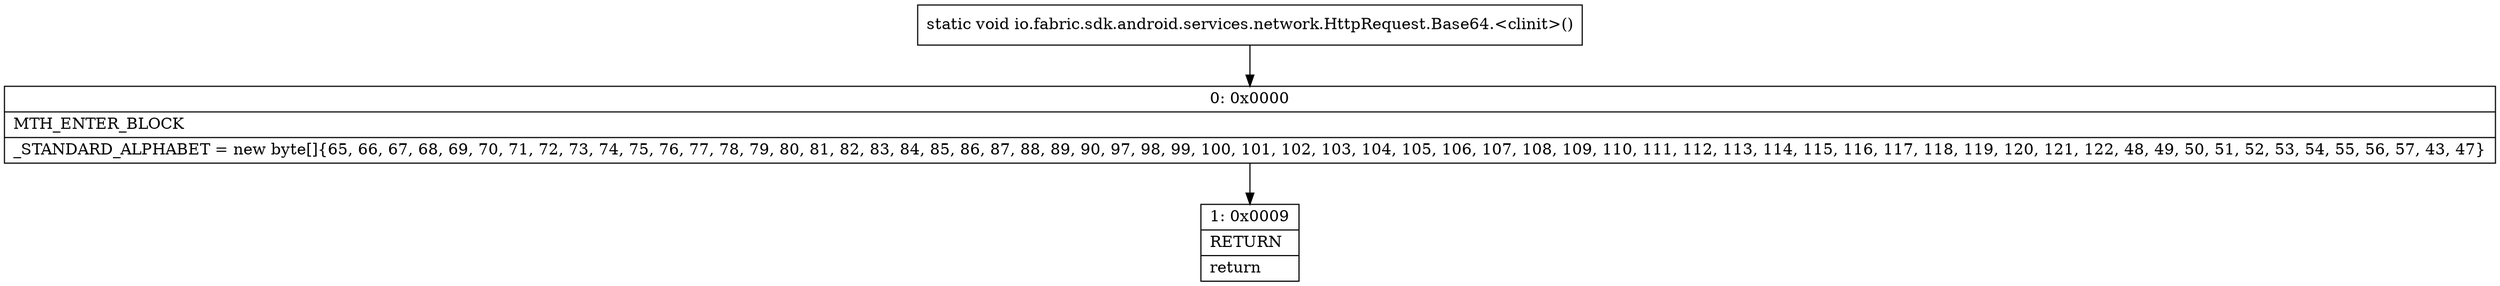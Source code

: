 digraph "CFG forio.fabric.sdk.android.services.network.HttpRequest.Base64.\<clinit\>()V" {
Node_0 [shape=record,label="{0\:\ 0x0000|MTH_ENTER_BLOCK\l|_STANDARD_ALPHABET = new byte[]\{65, 66, 67, 68, 69, 70, 71, 72, 73, 74, 75, 76, 77, 78, 79, 80, 81, 82, 83, 84, 85, 86, 87, 88, 89, 90, 97, 98, 99, 100, 101, 102, 103, 104, 105, 106, 107, 108, 109, 110, 111, 112, 113, 114, 115, 116, 117, 118, 119, 120, 121, 122, 48, 49, 50, 51, 52, 53, 54, 55, 56, 57, 43, 47\}\l}"];
Node_1 [shape=record,label="{1\:\ 0x0009|RETURN\l|return\l}"];
MethodNode[shape=record,label="{static void io.fabric.sdk.android.services.network.HttpRequest.Base64.\<clinit\>() }"];
MethodNode -> Node_0;
Node_0 -> Node_1;
}

